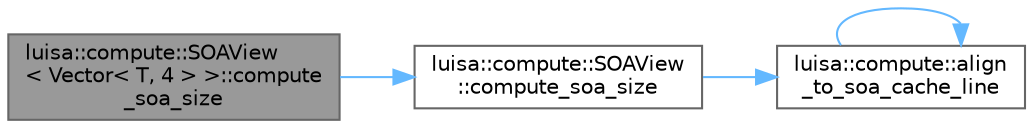 digraph "luisa::compute::SOAView&lt; Vector&lt; T, 4 &gt; &gt;::compute_soa_size"
{
 // LATEX_PDF_SIZE
  bgcolor="transparent";
  edge [fontname=Helvetica,fontsize=10,labelfontname=Helvetica,labelfontsize=10];
  node [fontname=Helvetica,fontsize=10,shape=box,height=0.2,width=0.4];
  rankdir="LR";
  Node1 [id="Node000001",label="luisa::compute::SOAView\l\< Vector\< T, 4 \> \>::compute\l_soa_size",height=0.2,width=0.4,color="gray40", fillcolor="grey60", style="filled", fontcolor="black",tooltip=" "];
  Node1 -> Node2 [id="edge4_Node000001_Node000002",color="steelblue1",style="solid",tooltip=" "];
  Node2 [id="Node000002",label="luisa::compute::SOAView\l::compute_soa_size",height=0.2,width=0.4,color="grey40", fillcolor="white", style="filled",URL="$classluisa_1_1compute_1_1_s_o_a_view.html#a5d6bbf7f8e5c4c82e0d5679b6ddbe832",tooltip=" "];
  Node2 -> Node3 [id="edge5_Node000002_Node000003",color="steelblue1",style="solid",tooltip=" "];
  Node3 [id="Node000003",label="luisa::compute::align\l_to_soa_cache_line",height=0.2,width=0.4,color="grey40", fillcolor="white", style="filled",URL="$namespaceluisa_1_1compute.html#a29bced8e52f5c9893408727873549e74",tooltip=" "];
  Node3 -> Node3 [id="edge6_Node000003_Node000003",color="steelblue1",style="solid",tooltip=" "];
}
